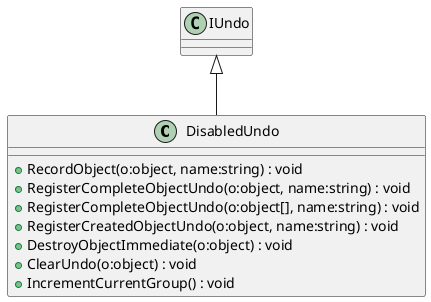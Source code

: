 @startuml
class DisabledUndo {
    + RecordObject(o:object, name:string) : void
    + RegisterCompleteObjectUndo(o:object, name:string) : void
    + RegisterCompleteObjectUndo(o:object[], name:string) : void
    + RegisterCreatedObjectUndo(o:object, name:string) : void
    + DestroyObjectImmediate(o:object) : void
    + ClearUndo(o:object) : void
    + IncrementCurrentGroup() : void
}
IUndo <|-- DisabledUndo
@enduml
